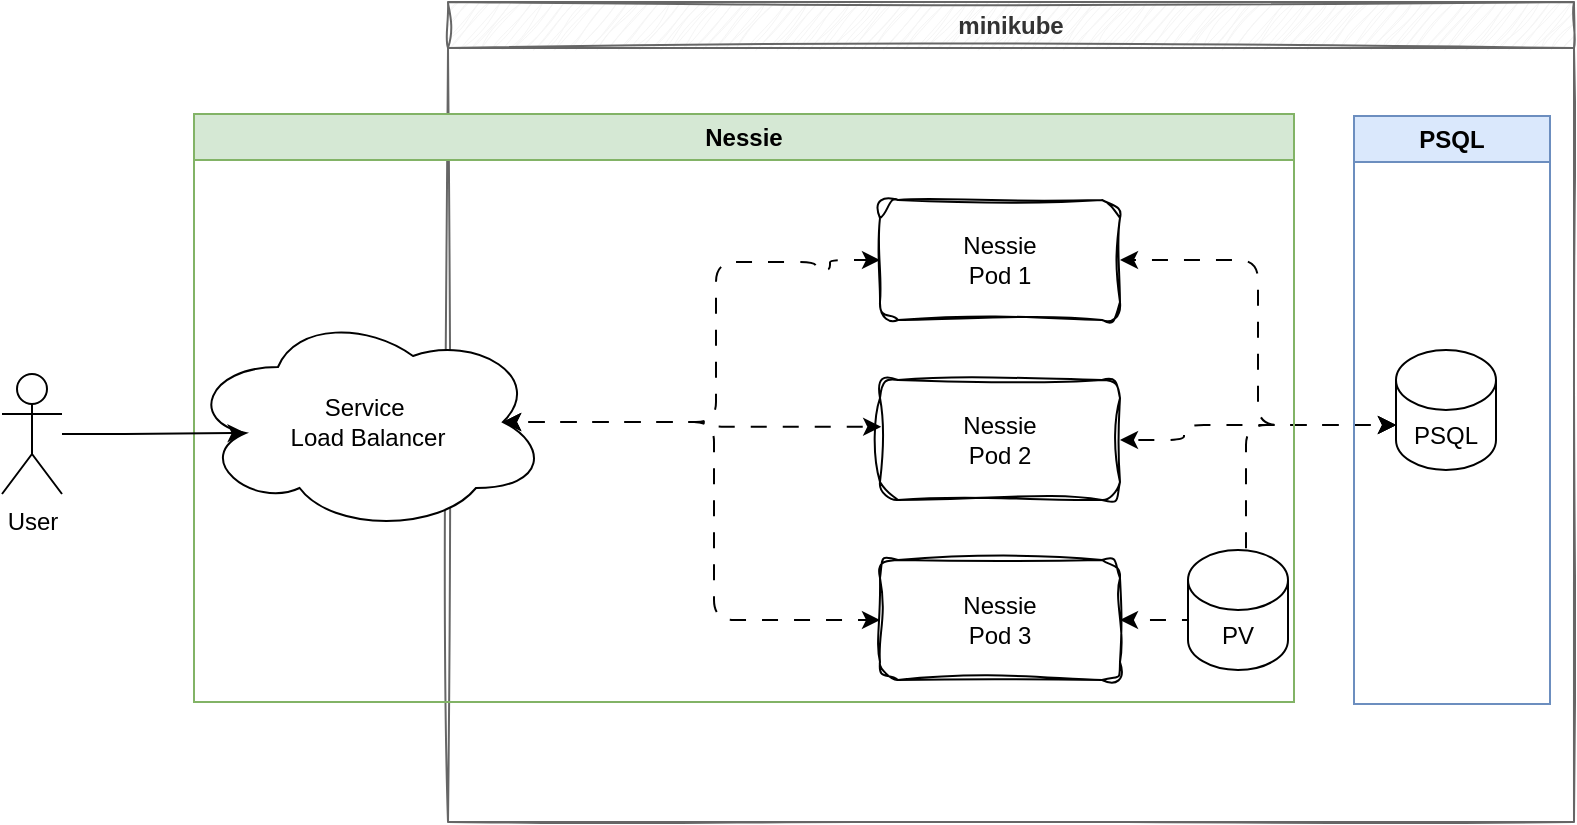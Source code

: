 <mxfile version="24.5.3" type="device">
  <diagram name="Page-1" id="xPxM3dO_xRjAs06OrjUH">
    <mxGraphModel dx="1051" dy="762" grid="0" gridSize="10" guides="0" tooltips="1" connect="1" arrows="1" fold="1" page="1" pageScale="1" pageWidth="827" pageHeight="1169" math="0" shadow="0">
      <root>
        <mxCell id="0" />
        <mxCell id="1" parent="0" />
        <mxCell id="nc31xp5wuDJvplIaxhBn-1" value="minikube" style="swimlane;whiteSpace=wrap;html=1;fillColor=#f5f5f5;strokeColor=#666666;sketch=1;curveFitting=1;jiggle=2;fontColor=#333333;" vertex="1" parent="1">
          <mxGeometry x="250" y="128" width="563" height="410" as="geometry" />
        </mxCell>
        <mxCell id="nc31xp5wuDJvplIaxhBn-3" value="Nessie&lt;br&gt;Pod 1" style="rounded=1;whiteSpace=wrap;html=1;sketch=1;curveFitting=1;jiggle=2;" vertex="1" parent="nc31xp5wuDJvplIaxhBn-1">
          <mxGeometry x="216" y="99" width="120" height="60" as="geometry" />
        </mxCell>
        <mxCell id="nc31xp5wuDJvplIaxhBn-4" value="Nessie&lt;br&gt;Pod 2" style="rounded=1;whiteSpace=wrap;html=1;sketch=1;curveFitting=1;jiggle=2;" vertex="1" parent="nc31xp5wuDJvplIaxhBn-1">
          <mxGeometry x="216" y="189" width="120" height="60" as="geometry" />
        </mxCell>
        <mxCell id="nc31xp5wuDJvplIaxhBn-5" value="Nessie&lt;br&gt;Pod 3" style="rounded=1;whiteSpace=wrap;html=1;sketch=1;curveFitting=1;jiggle=2;" vertex="1" parent="nc31xp5wuDJvplIaxhBn-1">
          <mxGeometry x="216" y="279" width="120" height="60" as="geometry" />
        </mxCell>
        <mxCell id="nc31xp5wuDJvplIaxhBn-22" value="" style="endArrow=classic;startArrow=classic;html=1;rounded=1;exitX=0;exitY=0;exitDx=0;exitDy=37.5;entryX=1;entryY=0.5;entryDx=0;entryDy=0;edgeStyle=orthogonalEdgeStyle;flowAnimation=1;exitPerimeter=0;" edge="1" parent="nc31xp5wuDJvplIaxhBn-1" source="nc31xp5wuDJvplIaxhBn-21" target="nc31xp5wuDJvplIaxhBn-3">
          <mxGeometry width="50" height="50" relative="1" as="geometry">
            <mxPoint x="148" y="219" as="sourcePoint" />
            <mxPoint x="208" y="139" as="targetPoint" />
          </mxGeometry>
        </mxCell>
        <mxCell id="nc31xp5wuDJvplIaxhBn-23" value="" style="endArrow=classic;startArrow=classic;html=1;rounded=1;exitX=0;exitY=0;exitDx=0;exitDy=37.5;entryX=1;entryY=0.5;entryDx=0;entryDy=0;edgeStyle=orthogonalEdgeStyle;flowAnimation=1;exitPerimeter=0;" edge="1" parent="nc31xp5wuDJvplIaxhBn-1" source="nc31xp5wuDJvplIaxhBn-21" target="nc31xp5wuDJvplIaxhBn-4">
          <mxGeometry width="50" height="50" relative="1" as="geometry">
            <mxPoint x="408" y="216.5" as="sourcePoint" />
            <mxPoint x="328" y="139" as="targetPoint" />
            <Array as="points">
              <mxPoint x="368" y="212" />
              <mxPoint x="368" y="219" />
            </Array>
          </mxGeometry>
        </mxCell>
        <mxCell id="nc31xp5wuDJvplIaxhBn-24" value="" style="endArrow=classic;startArrow=classic;html=1;rounded=1;edgeStyle=orthogonalEdgeStyle;flowAnimation=1;entryX=1;entryY=0.5;entryDx=0;entryDy=0;exitX=0;exitY=0;exitDx=0;exitDy=37.5;exitPerimeter=0;" edge="1" parent="nc31xp5wuDJvplIaxhBn-1" source="nc31xp5wuDJvplIaxhBn-21" target="nc31xp5wuDJvplIaxhBn-5">
          <mxGeometry width="50" height="50" relative="1" as="geometry">
            <mxPoint x="462" y="212" as="sourcePoint" />
            <mxPoint x="354" y="324" as="targetPoint" />
            <Array as="points">
              <mxPoint x="399" y="212" />
              <mxPoint x="399" y="309" />
            </Array>
          </mxGeometry>
        </mxCell>
        <mxCell id="nc31xp5wuDJvplIaxhBn-26" value="Nessie" style="swimlane;whiteSpace=wrap;html=1;fillColor=#d5e8d4;strokeColor=#82b366;" vertex="1" parent="nc31xp5wuDJvplIaxhBn-1">
          <mxGeometry x="-127" y="56" width="550" height="294" as="geometry" />
        </mxCell>
        <mxCell id="nc31xp5wuDJvplIaxhBn-31" value="PV" style="shape=cylinder3;whiteSpace=wrap;html=1;boundedLbl=1;backgroundOutline=1;size=15;strokeColor=default;" vertex="1" parent="nc31xp5wuDJvplIaxhBn-26">
          <mxGeometry x="497" y="218" width="50" height="60" as="geometry" />
        </mxCell>
        <mxCell id="nc31xp5wuDJvplIaxhBn-27" value="PSQL" style="swimlane;whiteSpace=wrap;html=1;fillColor=#dae8fc;strokeColor=#6c8ebf;" vertex="1" parent="nc31xp5wuDJvplIaxhBn-1">
          <mxGeometry x="453" y="57" width="98" height="294" as="geometry" />
        </mxCell>
        <mxCell id="nc31xp5wuDJvplIaxhBn-21" value="PSQL" style="shape=cylinder3;whiteSpace=wrap;html=1;boundedLbl=1;backgroundOutline=1;size=15;strokeColor=default;" vertex="1" parent="nc31xp5wuDJvplIaxhBn-27">
          <mxGeometry x="21" y="117" width="50" height="60" as="geometry" />
        </mxCell>
        <mxCell id="nc31xp5wuDJvplIaxhBn-10" value="Service&amp;nbsp;&lt;br&gt;Load Balancer" style="ellipse;shape=cloud;whiteSpace=wrap;html=1;" vertex="1" parent="1">
          <mxGeometry x="120" y="283" width="180" height="110" as="geometry" />
        </mxCell>
        <mxCell id="nc31xp5wuDJvplIaxhBn-14" value="User" style="shape=umlActor;verticalLabelPosition=bottom;verticalAlign=top;html=1;outlineConnect=0;" vertex="1" parent="1">
          <mxGeometry x="27" y="314" width="30" height="60" as="geometry" />
        </mxCell>
        <mxCell id="nc31xp5wuDJvplIaxhBn-17" style="edgeStyle=orthogonalEdgeStyle;rounded=0;orthogonalLoop=1;jettySize=auto;html=1;entryX=0.16;entryY=0.55;entryDx=0;entryDy=0;entryPerimeter=0;" edge="1" parent="1" source="nc31xp5wuDJvplIaxhBn-14" target="nc31xp5wuDJvplIaxhBn-10">
          <mxGeometry relative="1" as="geometry" />
        </mxCell>
        <mxCell id="nc31xp5wuDJvplIaxhBn-9" value="" style="endArrow=classic;startArrow=classic;html=1;rounded=1;exitX=0.875;exitY=0.5;exitDx=0;exitDy=0;entryX=0.005;entryY=0.39;entryDx=0;entryDy=0;edgeStyle=orthogonalEdgeStyle;flowAnimation=1;entryPerimeter=0;exitPerimeter=0;" edge="1" parent="1" source="nc31xp5wuDJvplIaxhBn-10" target="nc31xp5wuDJvplIaxhBn-4">
          <mxGeometry width="50" height="50" relative="1" as="geometry">
            <mxPoint x="446" y="338" as="sourcePoint" />
            <mxPoint x="510" y="448" as="targetPoint" />
          </mxGeometry>
        </mxCell>
        <mxCell id="nc31xp5wuDJvplIaxhBn-8" value="" style="endArrow=classic;startArrow=classic;html=1;rounded=1;exitX=0.875;exitY=0.5;exitDx=0;exitDy=0;entryX=0;entryY=0.5;entryDx=0;entryDy=0;edgeStyle=orthogonalEdgeStyle;flowAnimation=1;exitPerimeter=0;" edge="1" parent="1" source="nc31xp5wuDJvplIaxhBn-10" target="nc31xp5wuDJvplIaxhBn-5">
          <mxGeometry width="50" height="50" relative="1" as="geometry">
            <mxPoint x="446" y="338" as="sourcePoint" />
            <mxPoint x="510" y="268" as="targetPoint" />
          </mxGeometry>
        </mxCell>
        <mxCell id="nc31xp5wuDJvplIaxhBn-6" value="" style="endArrow=classic;startArrow=classic;html=1;rounded=1;exitX=0.875;exitY=0.5;exitDx=0;exitDy=0;edgeStyle=orthogonalEdgeStyle;flowAnimation=1;exitPerimeter=0;entryX=0;entryY=0.5;entryDx=0;entryDy=0;" edge="1" parent="1" source="nc31xp5wuDJvplIaxhBn-10" target="nc31xp5wuDJvplIaxhBn-3">
          <mxGeometry width="50" height="50" relative="1" as="geometry">
            <mxPoint x="446" y="338" as="sourcePoint" />
            <mxPoint x="432" y="287" as="targetPoint" />
            <Array as="points">
              <mxPoint x="384" y="338" />
              <mxPoint x="384" y="258" />
              <mxPoint x="434" y="258" />
              <mxPoint x="434" y="262" />
              <mxPoint x="441" y="262" />
              <mxPoint x="441" y="257" />
            </Array>
          </mxGeometry>
        </mxCell>
      </root>
    </mxGraphModel>
  </diagram>
</mxfile>
